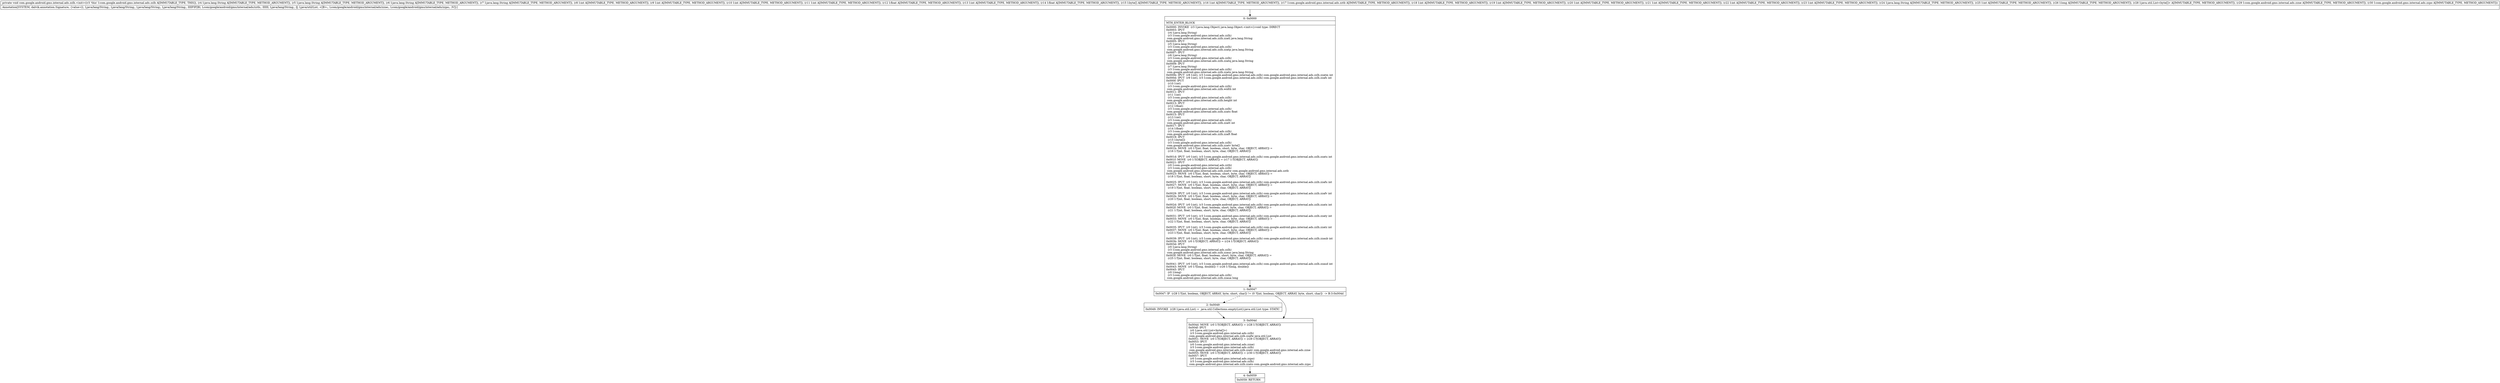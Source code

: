 digraph "CFG forcom.google.android.gms.internal.ads.zzlh.\<init\>(Ljava\/lang\/String;Ljava\/lang\/String;Ljava\/lang\/String;Ljava\/lang\/String;IIIIFIF[BILcom\/google\/android\/gms\/internal\/ads\/zztb;IIIIIILjava\/lang\/String;IJLjava\/util\/List;Lcom\/google\/android\/gms\/internal\/ads\/zzne;Lcom\/google\/android\/gms\/internal\/ads\/zzpo;)V" {
Node_0 [shape=record,label="{0\:\ 0x0000|MTH_ENTER_BLOCK\l|0x0000: INVOKE  (r3 I:java.lang.Object) java.lang.Object.\<init\>():void type: DIRECT \l0x0003: IPUT  \l  (r4 I:java.lang.String)\l  (r3 I:com.google.android.gms.internal.ads.zzlh)\l com.google.android.gms.internal.ads.zzlh.zzatl java.lang.String \l0x0005: IPUT  \l  (r5 I:java.lang.String)\l  (r3 I:com.google.android.gms.internal.ads.zzlh)\l com.google.android.gms.internal.ads.zzlh.zzatp java.lang.String \l0x0007: IPUT  \l  (r6 I:java.lang.String)\l  (r3 I:com.google.android.gms.internal.ads.zzlh)\l com.google.android.gms.internal.ads.zzlh.zzatq java.lang.String \l0x0009: IPUT  \l  (r7 I:java.lang.String)\l  (r3 I:com.google.android.gms.internal.ads.zzlh)\l com.google.android.gms.internal.ads.zzlh.zzatn java.lang.String \l0x000b: IPUT  (r8 I:int), (r3 I:com.google.android.gms.internal.ads.zzlh) com.google.android.gms.internal.ads.zzlh.zzatm int \l0x000d: IPUT  (r9 I:int), (r3 I:com.google.android.gms.internal.ads.zzlh) com.google.android.gms.internal.ads.zzlh.zzafs int \l0x000f: IPUT  \l  (r10 I:int)\l  (r3 I:com.google.android.gms.internal.ads.zzlh)\l com.google.android.gms.internal.ads.zzlh.width int \l0x0011: IPUT  \l  (r11 I:int)\l  (r3 I:com.google.android.gms.internal.ads.zzlh)\l com.google.android.gms.internal.ads.zzlh.height int \l0x0013: IPUT  \l  (r12 I:float)\l  (r3 I:com.google.android.gms.internal.ads.zzlh)\l com.google.android.gms.internal.ads.zzlh.zzats float \l0x0015: IPUT  \l  (r13 I:int)\l  (r3 I:com.google.android.gms.internal.ads.zzlh)\l com.google.android.gms.internal.ads.zzlh.zzatt int \l0x0017: IPUT  \l  (r14 I:float)\l  (r3 I:com.google.android.gms.internal.ads.zzlh)\l com.google.android.gms.internal.ads.zzlh.zzaft float \l0x0019: IPUT  \l  (r15 I:byte[])\l  (r3 I:com.google.android.gms.internal.ads.zzlh)\l com.google.android.gms.internal.ads.zzlh.zzatv byte[] \l0x001b: MOVE  (r0 I:?[int, float, boolean, short, byte, char, OBJECT, ARRAY]) = \l  (r16 I:?[int, float, boolean, short, byte, char, OBJECT, ARRAY])\l \l0x001d: IPUT  (r0 I:int), (r3 I:com.google.android.gms.internal.ads.zzlh) com.google.android.gms.internal.ads.zzlh.zzatu int \l0x001f: MOVE  (r0 I:?[OBJECT, ARRAY]) = (r17 I:?[OBJECT, ARRAY]) \l0x0021: IPUT  \l  (r0 I:com.google.android.gms.internal.ads.zztb)\l  (r3 I:com.google.android.gms.internal.ads.zzlh)\l com.google.android.gms.internal.ads.zzlh.zzatw com.google.android.gms.internal.ads.zztb \l0x0023: MOVE  (r0 I:?[int, float, boolean, short, byte, char, OBJECT, ARRAY]) = \l  (r18 I:?[int, float, boolean, short, byte, char, OBJECT, ARRAY])\l \l0x0025: IPUT  (r0 I:int), (r3 I:com.google.android.gms.internal.ads.zzlh) com.google.android.gms.internal.ads.zzlh.zzafu int \l0x0027: MOVE  (r0 I:?[int, float, boolean, short, byte, char, OBJECT, ARRAY]) = \l  (r19 I:?[int, float, boolean, short, byte, char, OBJECT, ARRAY])\l \l0x0029: IPUT  (r0 I:int), (r3 I:com.google.android.gms.internal.ads.zzlh) com.google.android.gms.internal.ads.zzlh.zzafv int \l0x002b: MOVE  (r0 I:?[int, float, boolean, short, byte, char, OBJECT, ARRAY]) = \l  (r20 I:?[int, float, boolean, short, byte, char, OBJECT, ARRAY])\l \l0x002d: IPUT  (r0 I:int), (r3 I:com.google.android.gms.internal.ads.zzlh) com.google.android.gms.internal.ads.zzlh.zzatx int \l0x002f: MOVE  (r0 I:?[int, float, boolean, short, byte, char, OBJECT, ARRAY]) = \l  (r21 I:?[int, float, boolean, short, byte, char, OBJECT, ARRAY])\l \l0x0031: IPUT  (r0 I:int), (r3 I:com.google.android.gms.internal.ads.zzlh) com.google.android.gms.internal.ads.zzlh.zzaty int \l0x0033: MOVE  (r0 I:?[int, float, boolean, short, byte, char, OBJECT, ARRAY]) = \l  (r22 I:?[int, float, boolean, short, byte, char, OBJECT, ARRAY])\l \l0x0035: IPUT  (r0 I:int), (r3 I:com.google.android.gms.internal.ads.zzlh) com.google.android.gms.internal.ads.zzlh.zzatz int \l0x0037: MOVE  (r0 I:?[int, float, boolean, short, byte, char, OBJECT, ARRAY]) = \l  (r23 I:?[int, float, boolean, short, byte, char, OBJECT, ARRAY])\l \l0x0039: IPUT  (r0 I:int), (r3 I:com.google.android.gms.internal.ads.zzlh) com.google.android.gms.internal.ads.zzlh.zzaub int \l0x003b: MOVE  (r0 I:?[OBJECT, ARRAY]) = (r24 I:?[OBJECT, ARRAY]) \l0x003d: IPUT  \l  (r0 I:java.lang.String)\l  (r3 I:com.google.android.gms.internal.ads.zzlh)\l com.google.android.gms.internal.ads.zzlh.zzauc java.lang.String \l0x003f: MOVE  (r0 I:?[int, float, boolean, short, byte, char, OBJECT, ARRAY]) = \l  (r25 I:?[int, float, boolean, short, byte, char, OBJECT, ARRAY])\l \l0x0041: IPUT  (r0 I:int), (r3 I:com.google.android.gms.internal.ads.zzlh) com.google.android.gms.internal.ads.zzlh.zzaud int \l0x0043: MOVE  (r0 I:?[long, double]) = (r26 I:?[long, double]) \l0x0045: IPUT  \l  (r0 I:long)\l  (r3 I:com.google.android.gms.internal.ads.zzlh)\l com.google.android.gms.internal.ads.zzlh.zzaua long \l}"];
Node_1 [shape=record,label="{1\:\ 0x0047|0x0047: IF  (r28 I:?[int, boolean, OBJECT, ARRAY, byte, short, char]) != (0 ?[int, boolean, OBJECT, ARRAY, byte, short, char])  \-\> B:3:0x004d \l}"];
Node_2 [shape=record,label="{2\:\ 0x0049|0x0049: INVOKE  (r28 I:java.util.List) =  java.util.Collections.emptyList():java.util.List type: STATIC \l}"];
Node_3 [shape=record,label="{3\:\ 0x004d|0x004d: MOVE  (r0 I:?[OBJECT, ARRAY]) = (r28 I:?[OBJECT, ARRAY]) \l0x004f: IPUT  \l  (r0 I:java.util.List\<byte[]\>)\l  (r3 I:com.google.android.gms.internal.ads.zzlh)\l com.google.android.gms.internal.ads.zzlh.zzafw java.util.List \l0x0051: MOVE  (r0 I:?[OBJECT, ARRAY]) = (r29 I:?[OBJECT, ARRAY]) \l0x0053: IPUT  \l  (r0 I:com.google.android.gms.internal.ads.zzne)\l  (r3 I:com.google.android.gms.internal.ads.zzlh)\l com.google.android.gms.internal.ads.zzlh.zzatr com.google.android.gms.internal.ads.zzne \l0x0055: MOVE  (r0 I:?[OBJECT, ARRAY]) = (r30 I:?[OBJECT, ARRAY]) \l0x0057: IPUT  \l  (r0 I:com.google.android.gms.internal.ads.zzpo)\l  (r3 I:com.google.android.gms.internal.ads.zzlh)\l com.google.android.gms.internal.ads.zzlh.zzato com.google.android.gms.internal.ads.zzpo \l}"];
Node_4 [shape=record,label="{4\:\ 0x0059|0x0059: RETURN   \l}"];
MethodNode[shape=record,label="{private void com.google.android.gms.internal.ads.zzlh.\<init\>((r3 'this' I:com.google.android.gms.internal.ads.zzlh A[IMMUTABLE_TYPE, THIS]), (r4 I:java.lang.String A[IMMUTABLE_TYPE, METHOD_ARGUMENT]), (r5 I:java.lang.String A[IMMUTABLE_TYPE, METHOD_ARGUMENT]), (r6 I:java.lang.String A[IMMUTABLE_TYPE, METHOD_ARGUMENT]), (r7 I:java.lang.String A[IMMUTABLE_TYPE, METHOD_ARGUMENT]), (r8 I:int A[IMMUTABLE_TYPE, METHOD_ARGUMENT]), (r9 I:int A[IMMUTABLE_TYPE, METHOD_ARGUMENT]), (r10 I:int A[IMMUTABLE_TYPE, METHOD_ARGUMENT]), (r11 I:int A[IMMUTABLE_TYPE, METHOD_ARGUMENT]), (r12 I:float A[IMMUTABLE_TYPE, METHOD_ARGUMENT]), (r13 I:int A[IMMUTABLE_TYPE, METHOD_ARGUMENT]), (r14 I:float A[IMMUTABLE_TYPE, METHOD_ARGUMENT]), (r15 I:byte[] A[IMMUTABLE_TYPE, METHOD_ARGUMENT]), (r16 I:int A[IMMUTABLE_TYPE, METHOD_ARGUMENT]), (r17 I:com.google.android.gms.internal.ads.zztb A[IMMUTABLE_TYPE, METHOD_ARGUMENT]), (r18 I:int A[IMMUTABLE_TYPE, METHOD_ARGUMENT]), (r19 I:int A[IMMUTABLE_TYPE, METHOD_ARGUMENT]), (r20 I:int A[IMMUTABLE_TYPE, METHOD_ARGUMENT]), (r21 I:int A[IMMUTABLE_TYPE, METHOD_ARGUMENT]), (r22 I:int A[IMMUTABLE_TYPE, METHOD_ARGUMENT]), (r23 I:int A[IMMUTABLE_TYPE, METHOD_ARGUMENT]), (r24 I:java.lang.String A[IMMUTABLE_TYPE, METHOD_ARGUMENT]), (r25 I:int A[IMMUTABLE_TYPE, METHOD_ARGUMENT]), (r26 I:long A[IMMUTABLE_TYPE, METHOD_ARGUMENT]), (r28 I:java.util.List\<byte[]\> A[IMMUTABLE_TYPE, METHOD_ARGUMENT]), (r29 I:com.google.android.gms.internal.ads.zzne A[IMMUTABLE_TYPE, METHOD_ARGUMENT]), (r30 I:com.google.android.gms.internal.ads.zzpo A[IMMUTABLE_TYPE, METHOD_ARGUMENT]))  | Annotation[SYSTEM, dalvik.annotation.Signature, \{value=[(, Ljava\/lang\/String;, Ljava\/lang\/String;, Ljava\/lang\/String;, Ljava\/lang\/String;, IIIIFIF[BI, Lcom\/google\/android\/gms\/internal\/ads\/zztb;, IIIIII, Ljava\/lang\/String;, IJ, Ljava\/util\/List, \<[B\>;, Lcom\/google\/android\/gms\/internal\/ads\/zzne;, Lcom\/google\/android\/gms\/internal\/ads\/zzpo;, )V]\}]\l}"];
MethodNode -> Node_0;
Node_0 -> Node_1;
Node_1 -> Node_2[style=dashed];
Node_1 -> Node_3;
Node_2 -> Node_3;
Node_3 -> Node_4;
}

